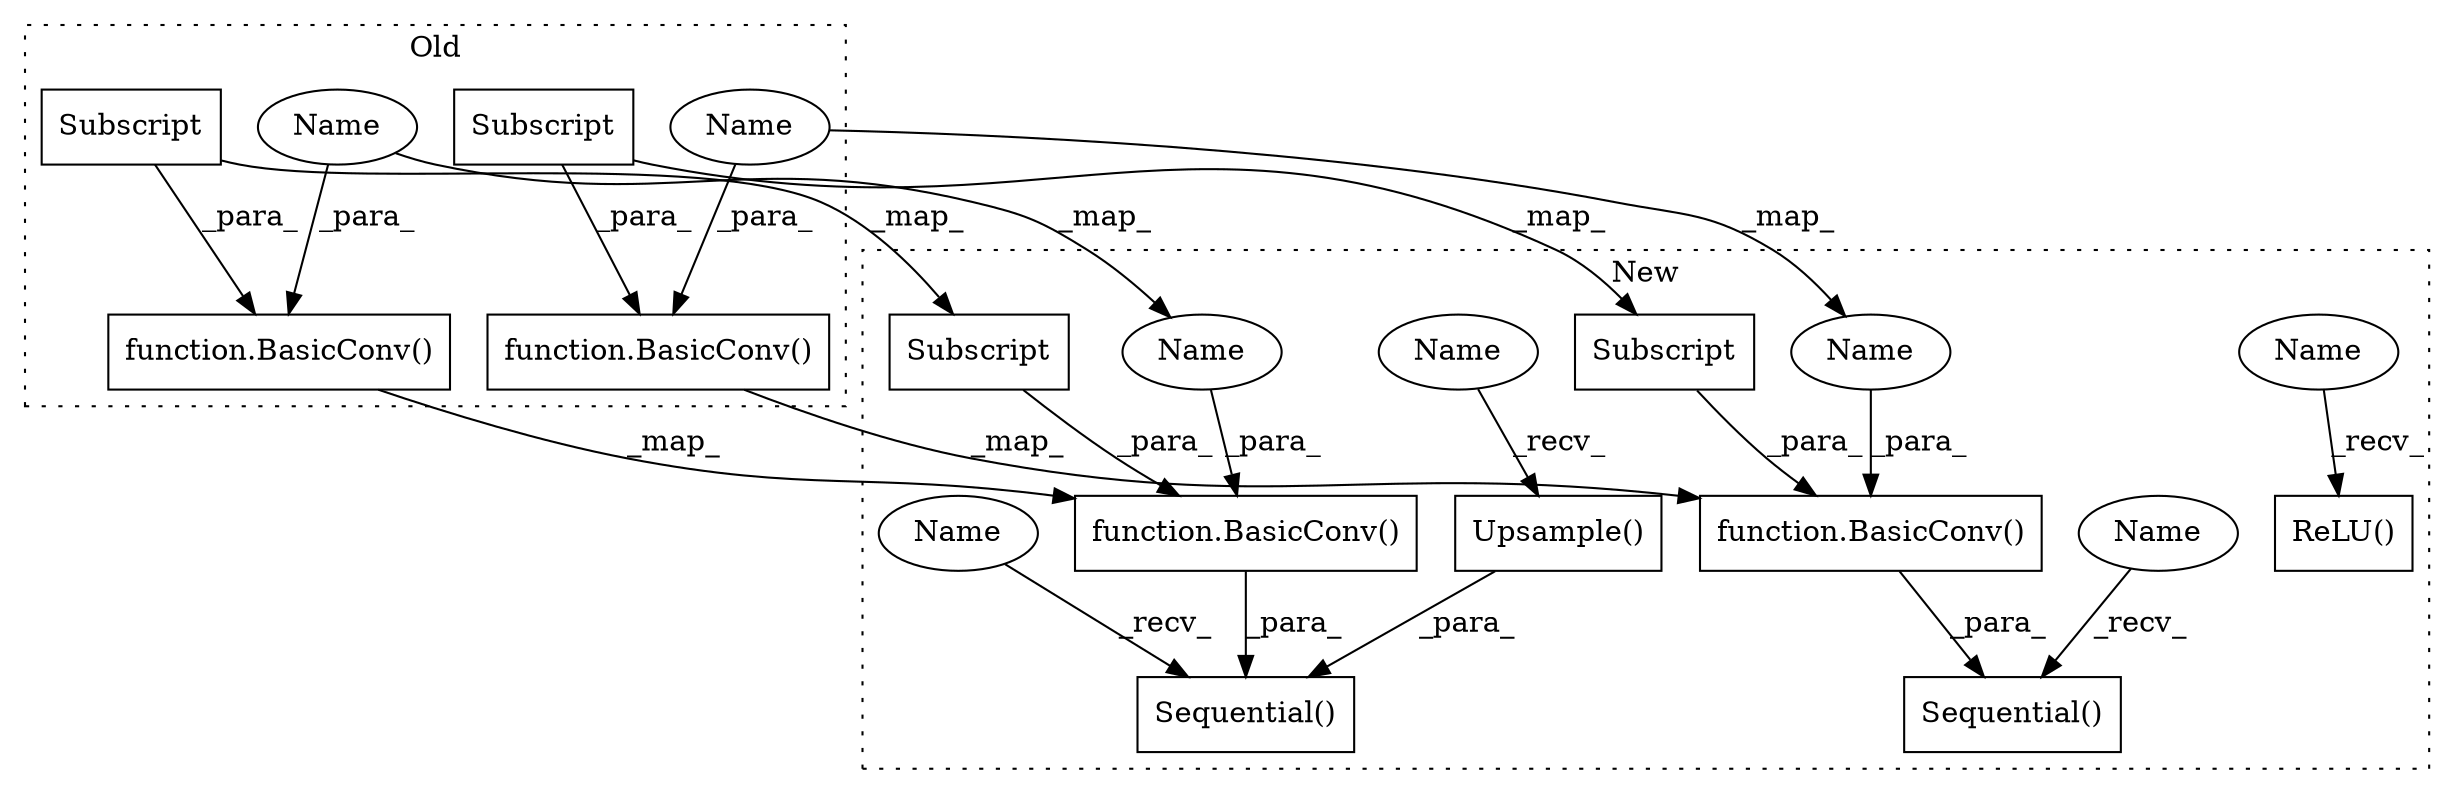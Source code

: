 digraph G {
subgraph cluster0 {
1 [label="function.BasicConv()" a="75" s="404,438" l="10,43" shape="box"];
3 [label="Subscript" a="63" s="414,0" l="11,0" shape="box"];
8 [label="function.BasicConv()" a="75" s="544,578" l="10,27" shape="box"];
10 [label="Subscript" a="63" s="554,0" l="11,0" shape="box"];
15 [label="Name" a="87" s="427" l="11" shape="ellipse"];
16 [label="Name" a="87" s="567" l="11" shape="ellipse"];
label = "Old";
style="dotted";
}
subgraph cluster1 {
2 [label="function.BasicConv()" a="75" s="448,482" l="10,39" shape="box"];
4 [label="Subscript" a="63" s="458,0" l="11,0" shape="box"];
5 [label="Sequential()" a="75" s="421,578" l="27,15" shape="box"];
6 [label="Upsample()" a="75" s="535" l="43" shape="box"];
7 [label="Sequential()" a="75" s="615,752" l="27,15" shape="box"];
9 [label="function.BasicConv()" a="75" s="679,713" l="10,39" shape="box"];
11 [label="Subscript" a="63" s="689,0" l="11,0" shape="box"];
12 [label="ReLU()" a="75" s="788" l="21" shape="box"];
13 [label="Name" a="87" s="702" l="11" shape="ellipse"];
14 [label="Name" a="87" s="471" l="11" shape="ellipse"];
17 [label="Name" a="87" s="615" l="2" shape="ellipse"];
18 [label="Name" a="87" s="788" l="2" shape="ellipse"];
19 [label="Name" a="87" s="421" l="2" shape="ellipse"];
20 [label="Name" a="87" s="535" l="2" shape="ellipse"];
label = "New";
style="dotted";
}
1 -> 2 [label="_map_"];
2 -> 5 [label="_para_"];
3 -> 4 [label="_map_"];
3 -> 1 [label="_para_"];
4 -> 2 [label="_para_"];
6 -> 5 [label="_para_"];
8 -> 9 [label="_map_"];
9 -> 7 [label="_para_"];
10 -> 11 [label="_map_"];
10 -> 8 [label="_para_"];
11 -> 9 [label="_para_"];
13 -> 9 [label="_para_"];
14 -> 2 [label="_para_"];
15 -> 1 [label="_para_"];
15 -> 14 [label="_map_"];
16 -> 13 [label="_map_"];
16 -> 8 [label="_para_"];
17 -> 7 [label="_recv_"];
18 -> 12 [label="_recv_"];
19 -> 5 [label="_recv_"];
20 -> 6 [label="_recv_"];
}